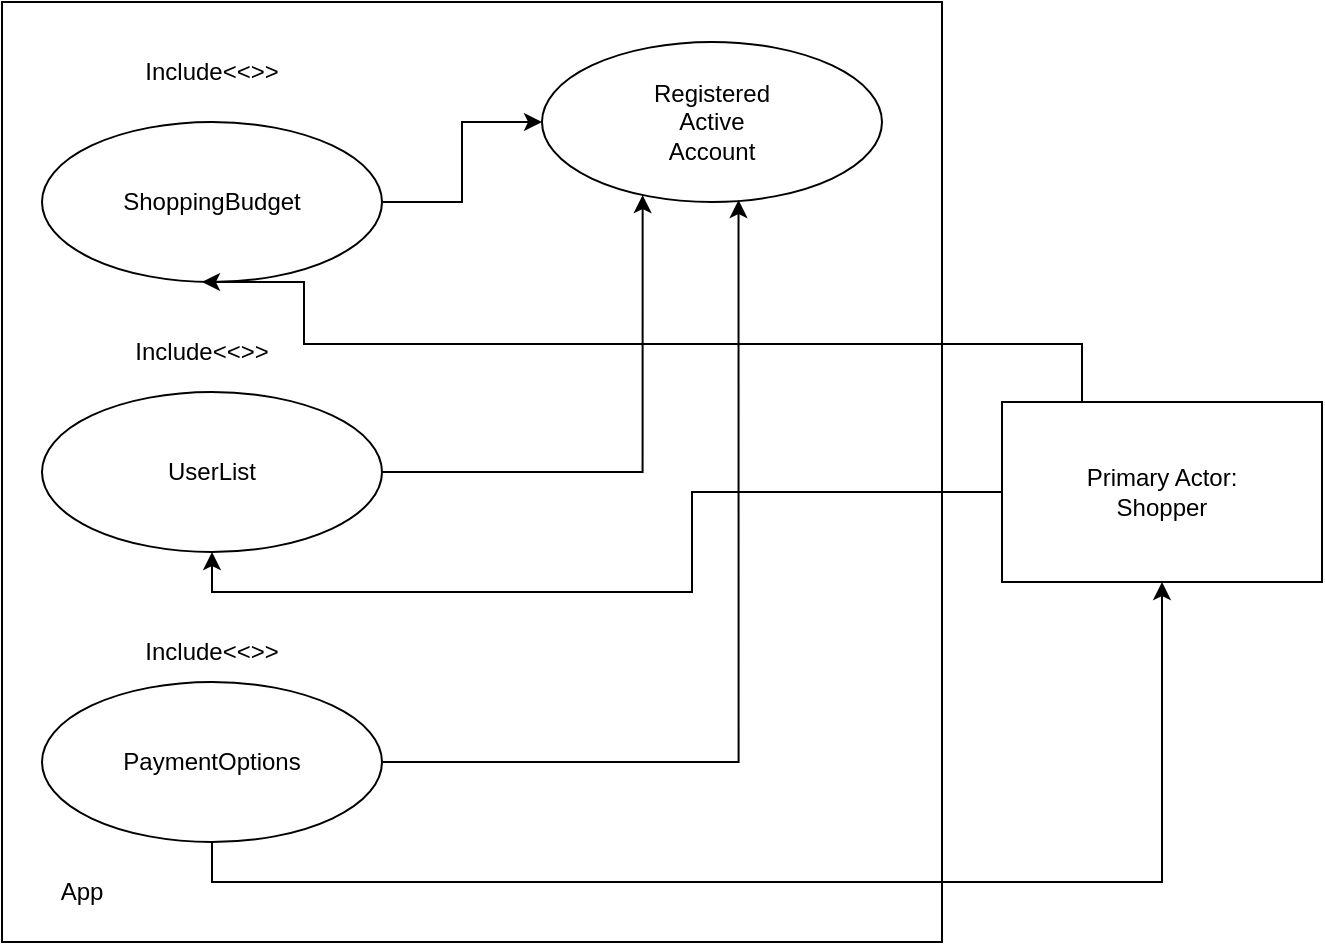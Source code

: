<mxfile version="22.0.4" type="google" pages="4">
  <diagram name="Use Case 1" id="4dWl3C3BqsDxm5pRTNil">
    <mxGraphModel grid="1" page="1" gridSize="10" guides="1" tooltips="1" connect="1" arrows="1" fold="1" pageScale="1" pageWidth="850" pageHeight="1100" math="0" shadow="0">
      <root>
        <mxCell id="0" />
        <mxCell id="1" parent="0" />
        <mxCell id="tPHH5LvpKrj1Zh-4ouin-3" value="" style="whiteSpace=wrap;html=1;aspect=fixed;movable=0;resizable=0;rotatable=0;deletable=0;editable=0;locked=1;connectable=0;" vertex="1" parent="1">
          <mxGeometry x="100" y="340" width="470" height="470" as="geometry" />
        </mxCell>
        <mxCell id="S-r0DbbaNNVGj2L4OJw4-16" style="edgeStyle=orthogonalEdgeStyle;rounded=0;orthogonalLoop=1;jettySize=auto;html=1;entryX=0;entryY=0.5;entryDx=0;entryDy=0;" edge="1" parent="1" source="S-r0DbbaNNVGj2L4OJw4-2" target="S-r0DbbaNNVGj2L4OJw4-5">
          <mxGeometry relative="1" as="geometry" />
        </mxCell>
        <mxCell id="S-r0DbbaNNVGj2L4OJw4-2" value="" style="ellipse;whiteSpace=wrap;html=1;" vertex="1" parent="1">
          <mxGeometry x="120" y="400" width="170" height="80" as="geometry" />
        </mxCell>
        <mxCell id="8sWHWByPM8JBnApjbtSV-1" style="edgeStyle=orthogonalEdgeStyle;rounded=0;orthogonalLoop=1;jettySize=auto;html=1;exitX=0.5;exitY=1;exitDx=0;exitDy=0;entryX=0.5;entryY=1;entryDx=0;entryDy=0;" edge="1" parent="1" source="S-r0DbbaNNVGj2L4OJw4-3" target="S-r0DbbaNNVGj2L4OJw4-6">
          <mxGeometry relative="1" as="geometry" />
        </mxCell>
        <mxCell id="S-r0DbbaNNVGj2L4OJw4-3" value="" style="ellipse;whiteSpace=wrap;html=1;" vertex="1" parent="1">
          <mxGeometry x="120" y="680" width="170" height="80" as="geometry" />
        </mxCell>
        <mxCell id="S-r0DbbaNNVGj2L4OJw4-4" value="" style="ellipse;whiteSpace=wrap;html=1;" vertex="1" parent="1">
          <mxGeometry x="120" y="535" width="170" height="80" as="geometry" />
        </mxCell>
        <mxCell id="S-r0DbbaNNVGj2L4OJw4-5" value="" style="ellipse;whiteSpace=wrap;html=1;" vertex="1" parent="1">
          <mxGeometry x="370" y="360" width="170" height="80" as="geometry" />
        </mxCell>
        <mxCell id="S-r0DbbaNNVGj2L4OJw4-19" style="edgeStyle=orthogonalEdgeStyle;rounded=0;orthogonalLoop=1;jettySize=auto;html=1;entryX=0.5;entryY=1;entryDx=0;entryDy=0;" edge="1" parent="1" source="S-r0DbbaNNVGj2L4OJw4-6" target="S-r0DbbaNNVGj2L4OJw4-4">
          <mxGeometry relative="1" as="geometry" />
        </mxCell>
        <mxCell id="S-r0DbbaNNVGj2L4OJw4-20" style="edgeStyle=orthogonalEdgeStyle;rounded=0;orthogonalLoop=1;jettySize=auto;html=1;exitX=0;exitY=0;exitDx=0;exitDy=0;" edge="1" parent="1">
          <mxGeometry relative="1" as="geometry">
            <mxPoint x="200" y="480" as="targetPoint" />
            <mxPoint x="640" y="560" as="sourcePoint" />
            <Array as="points">
              <mxPoint x="640" y="511" />
              <mxPoint x="251" y="511" />
            </Array>
          </mxGeometry>
        </mxCell>
        <mxCell id="S-r0DbbaNNVGj2L4OJw4-6" value="" style="rounded=0;whiteSpace=wrap;html=1;" vertex="1" parent="1">
          <mxGeometry x="600" y="540" width="160" height="90" as="geometry" />
        </mxCell>
        <mxCell id="S-r0DbbaNNVGj2L4OJw4-9" value="App" style="text;html=1;strokeColor=none;fillColor=none;align=center;verticalAlign=middle;whiteSpace=wrap;rounded=0;" vertex="1" parent="1">
          <mxGeometry x="110" y="770" width="60" height="30" as="geometry" />
        </mxCell>
        <mxCell id="S-r0DbbaNNVGj2L4OJw4-10" value="Registered Active Account" style="text;html=1;strokeColor=none;fillColor=none;align=center;verticalAlign=middle;whiteSpace=wrap;rounded=0;" vertex="1" parent="1">
          <mxGeometry x="425" y="385" width="60" height="30" as="geometry" />
        </mxCell>
        <mxCell id="S-r0DbbaNNVGj2L4OJw4-11" value="ShoppingBudget" style="text;html=1;strokeColor=none;fillColor=none;align=center;verticalAlign=middle;whiteSpace=wrap;rounded=0;" vertex="1" parent="1">
          <mxGeometry x="175" y="425" width="60" height="30" as="geometry" />
        </mxCell>
        <mxCell id="S-r0DbbaNNVGj2L4OJw4-12" value="UserList" style="text;html=1;strokeColor=none;fillColor=none;align=center;verticalAlign=middle;whiteSpace=wrap;rounded=0;" vertex="1" parent="1">
          <mxGeometry x="175" y="560" width="60" height="30" as="geometry" />
        </mxCell>
        <mxCell id="S-r0DbbaNNVGj2L4OJw4-13" value="Primary Actor:&lt;br&gt;Shopper" style="text;html=1;strokeColor=none;fillColor=none;align=center;verticalAlign=middle;whiteSpace=wrap;rounded=0;" vertex="1" parent="1">
          <mxGeometry x="640" y="570" width="80" height="30" as="geometry" />
        </mxCell>
        <mxCell id="S-r0DbbaNNVGj2L4OJw4-17" style="edgeStyle=orthogonalEdgeStyle;rounded=0;orthogonalLoop=1;jettySize=auto;html=1;entryX=0.296;entryY=0.957;entryDx=0;entryDy=0;entryPerimeter=0;" edge="1" parent="1" source="S-r0DbbaNNVGj2L4OJw4-4" target="S-r0DbbaNNVGj2L4OJw4-5">
          <mxGeometry relative="1" as="geometry" />
        </mxCell>
        <mxCell id="S-r0DbbaNNVGj2L4OJw4-18" style="edgeStyle=orthogonalEdgeStyle;rounded=0;orthogonalLoop=1;jettySize=auto;html=1;entryX=0.578;entryY=0.988;entryDx=0;entryDy=0;entryPerimeter=0;" edge="1" parent="1" source="S-r0DbbaNNVGj2L4OJw4-3" target="S-r0DbbaNNVGj2L4OJw4-5">
          <mxGeometry relative="1" as="geometry" />
        </mxCell>
        <mxCell id="S-r0DbbaNNVGj2L4OJw4-21" value="Include&amp;lt;&amp;lt;&amp;gt;&amp;gt;" style="text;html=1;strokeColor=none;fillColor=none;align=center;verticalAlign=middle;whiteSpace=wrap;rounded=0;" vertex="1" parent="1">
          <mxGeometry x="175" y="360" width="60" height="30" as="geometry" />
        </mxCell>
        <mxCell id="S-r0DbbaNNVGj2L4OJw4-22" value="Include&amp;lt;&amp;lt;&amp;gt;&amp;gt;" style="text;html=1;strokeColor=none;fillColor=none;align=center;verticalAlign=middle;whiteSpace=wrap;rounded=0;" vertex="1" parent="1">
          <mxGeometry x="170" y="500" width="60" height="30" as="geometry" />
        </mxCell>
        <mxCell id="S-r0DbbaNNVGj2L4OJw4-23" value="Include&amp;lt;&amp;lt;&amp;gt;&amp;gt;" style="text;html=1;strokeColor=none;fillColor=none;align=center;verticalAlign=middle;whiteSpace=wrap;rounded=0;" vertex="1" parent="1">
          <mxGeometry x="175" y="650" width="60" height="30" as="geometry" />
        </mxCell>
        <mxCell id="S-r0DbbaNNVGj2L4OJw4-24" value="PaymentOptions" style="text;html=1;strokeColor=none;fillColor=none;align=center;verticalAlign=middle;whiteSpace=wrap;rounded=0;" vertex="1" parent="1">
          <mxGeometry x="175" y="705" width="60" height="30" as="geometry" />
        </mxCell>
      </root>
    </mxGraphModel>
  </diagram>
  <diagram id="XiGEuBwpa1EG0zmIig-k" name="Use Case 2">
    <mxGraphModel grid="1" page="1" gridSize="10" guides="1" tooltips="1" connect="1" arrows="1" fold="1" pageScale="1" pageWidth="850" pageHeight="1100" math="0" shadow="0">
      <root>
        <mxCell id="0" />
        <mxCell id="1" parent="0" />
        <mxCell id="9l7Sa7kTapyezF2Hz5VH-1" value="" style="whiteSpace=wrap;html=1;aspect=fixed;movable=0;resizable=0;rotatable=0;deletable=0;editable=0;locked=1;connectable=0;" vertex="1" parent="1">
          <mxGeometry x="70" y="150" width="470" height="470" as="geometry" />
        </mxCell>
        <mxCell id="9l7Sa7kTapyezF2Hz5VH-2" style="edgeStyle=orthogonalEdgeStyle;rounded=0;orthogonalLoop=1;jettySize=auto;html=1;entryX=0;entryY=0.5;entryDx=0;entryDy=0;" edge="1" parent="1" source="9l7Sa7kTapyezF2Hz5VH-3" target="9l7Sa7kTapyezF2Hz5VH-6">
          <mxGeometry relative="1" as="geometry" />
        </mxCell>
        <mxCell id="97UHl9bPOVz3JBbMA9xa-2" style="edgeStyle=orthogonalEdgeStyle;rounded=0;orthogonalLoop=1;jettySize=auto;html=1;exitX=0;exitY=0.5;exitDx=0;exitDy=0;entryX=0;entryY=0.5;entryDx=0;entryDy=0;" edge="1" parent="1" source="9l7Sa7kTapyezF2Hz5VH-3" target="9l7Sa7kTapyezF2Hz5VH-4">
          <mxGeometry relative="1" as="geometry">
            <Array as="points">
              <mxPoint x="50" y="250" />
              <mxPoint x="50" y="530" />
            </Array>
          </mxGeometry>
        </mxCell>
        <mxCell id="9l7Sa7kTapyezF2Hz5VH-3" value="" style="ellipse;whiteSpace=wrap;html=1;" vertex="1" parent="1">
          <mxGeometry x="90" y="210" width="170" height="80" as="geometry" />
        </mxCell>
        <mxCell id="97UHl9bPOVz3JBbMA9xa-4" style="edgeStyle=orthogonalEdgeStyle;rounded=0;orthogonalLoop=1;jettySize=auto;html=1;exitX=1;exitY=0;exitDx=0;exitDy=0;entryX=1;entryY=1;entryDx=0;entryDy=0;" edge="1" parent="1" source="9l7Sa7kTapyezF2Hz5VH-4" target="9l7Sa7kTapyezF2Hz5VH-3">
          <mxGeometry relative="1" as="geometry">
            <Array as="points">
              <mxPoint x="290" y="502" />
              <mxPoint x="290" y="278" />
            </Array>
          </mxGeometry>
        </mxCell>
        <mxCell id="9l7Sa7kTapyezF2Hz5VH-4" value="" style="ellipse;whiteSpace=wrap;html=1;" vertex="1" parent="1">
          <mxGeometry x="90" y="490" width="170" height="80" as="geometry" />
        </mxCell>
        <mxCell id="97UHl9bPOVz3JBbMA9xa-1" style="edgeStyle=orthogonalEdgeStyle;rounded=0;orthogonalLoop=1;jettySize=auto;html=1;exitX=0;exitY=0;exitDx=0;exitDy=0;entryX=0;entryY=1;entryDx=0;entryDy=0;" edge="1" parent="1" source="9l7Sa7kTapyezF2Hz5VH-5" target="9l7Sa7kTapyezF2Hz5VH-3">
          <mxGeometry relative="1" as="geometry" />
        </mxCell>
        <mxCell id="9l7Sa7kTapyezF2Hz5VH-5" value="" style="ellipse;whiteSpace=wrap;html=1;" vertex="1" parent="1">
          <mxGeometry x="90" y="345" width="170" height="80" as="geometry" />
        </mxCell>
        <mxCell id="9l7Sa7kTapyezF2Hz5VH-6" value="" style="ellipse;whiteSpace=wrap;html=1;" vertex="1" parent="1">
          <mxGeometry x="340" y="170" width="170" height="80" as="geometry" />
        </mxCell>
        <mxCell id="9l7Sa7kTapyezF2Hz5VH-7" style="edgeStyle=orthogonalEdgeStyle;rounded=0;orthogonalLoop=1;jettySize=auto;html=1;entryX=0.5;entryY=1;entryDx=0;entryDy=0;" edge="1" parent="1" source="9l7Sa7kTapyezF2Hz5VH-9" target="9l7Sa7kTapyezF2Hz5VH-5">
          <mxGeometry relative="1" as="geometry" />
        </mxCell>
        <mxCell id="9l7Sa7kTapyezF2Hz5VH-9" value="" style="rounded=0;whiteSpace=wrap;html=1;" vertex="1" parent="1">
          <mxGeometry x="570" y="350" width="160" height="90" as="geometry" />
        </mxCell>
        <mxCell id="9l7Sa7kTapyezF2Hz5VH-10" value="App" style="text;html=1;strokeColor=none;fillColor=none;align=center;verticalAlign=middle;whiteSpace=wrap;rounded=0;" vertex="1" parent="1">
          <mxGeometry x="80" y="580" width="60" height="30" as="geometry" />
        </mxCell>
        <mxCell id="9l7Sa7kTapyezF2Hz5VH-11" value="LocalStoreDeals" style="text;html=1;strokeColor=none;fillColor=none;align=center;verticalAlign=middle;whiteSpace=wrap;rounded=0;" vertex="1" parent="1">
          <mxGeometry x="395" y="195" width="60" height="30" as="geometry" />
        </mxCell>
        <mxCell id="9l7Sa7kTapyezF2Hz5VH-12" value="RecommendedCoupons" style="text;html=1;strokeColor=none;fillColor=none;align=center;verticalAlign=middle;whiteSpace=wrap;rounded=0;" vertex="1" parent="1">
          <mxGeometry x="145" y="235" width="60" height="30" as="geometry" />
        </mxCell>
        <mxCell id="9l7Sa7kTapyezF2Hz5VH-13" value="UserCart" style="text;html=1;strokeColor=none;fillColor=none;align=center;verticalAlign=middle;whiteSpace=wrap;rounded=0;" vertex="1" parent="1">
          <mxGeometry x="145" y="370" width="60" height="30" as="geometry" />
        </mxCell>
        <mxCell id="9l7Sa7kTapyezF2Hz5VH-14" value="Primary Actor:&lt;br&gt;Shopper" style="text;html=1;strokeColor=none;fillColor=none;align=center;verticalAlign=middle;whiteSpace=wrap;rounded=0;" vertex="1" parent="1">
          <mxGeometry x="610" y="380" width="80" height="30" as="geometry" />
        </mxCell>
        <mxCell id="9l7Sa7kTapyezF2Hz5VH-15" style="edgeStyle=orthogonalEdgeStyle;rounded=0;orthogonalLoop=1;jettySize=auto;html=1;entryX=0.296;entryY=0.957;entryDx=0;entryDy=0;entryPerimeter=0;" edge="1" parent="1" source="9l7Sa7kTapyezF2Hz5VH-5" target="9l7Sa7kTapyezF2Hz5VH-6">
          <mxGeometry relative="1" as="geometry" />
        </mxCell>
        <mxCell id="9l7Sa7kTapyezF2Hz5VH-16" style="edgeStyle=orthogonalEdgeStyle;rounded=0;orthogonalLoop=1;jettySize=auto;html=1;entryX=0.578;entryY=0.988;entryDx=0;entryDy=0;entryPerimeter=0;" edge="1" parent="1" source="9l7Sa7kTapyezF2Hz5VH-4" target="9l7Sa7kTapyezF2Hz5VH-6">
          <mxGeometry relative="1" as="geometry" />
        </mxCell>
        <mxCell id="9l7Sa7kTapyezF2Hz5VH-17" value="Include&amp;lt;&amp;lt;&amp;gt;&amp;gt;" style="text;html=1;strokeColor=none;fillColor=none;align=center;verticalAlign=middle;whiteSpace=wrap;rounded=0;" vertex="1" parent="1">
          <mxGeometry x="145" y="170" width="60" height="30" as="geometry" />
        </mxCell>
        <mxCell id="9l7Sa7kTapyezF2Hz5VH-18" value="Include&amp;lt;&amp;lt;&amp;gt;&amp;gt;" style="text;html=1;strokeColor=none;fillColor=none;align=center;verticalAlign=middle;whiteSpace=wrap;rounded=0;" vertex="1" parent="1">
          <mxGeometry x="140" y="310" width="60" height="30" as="geometry" />
        </mxCell>
        <mxCell id="9l7Sa7kTapyezF2Hz5VH-19" value="Include&amp;lt;&amp;lt;&amp;gt;&amp;gt;" style="text;html=1;strokeColor=none;fillColor=none;align=center;verticalAlign=middle;whiteSpace=wrap;rounded=0;" vertex="1" parent="1">
          <mxGeometry x="145" y="460" width="60" height="30" as="geometry" />
        </mxCell>
        <mxCell id="9l7Sa7kTapyezF2Hz5VH-20" value="CouponErrors" style="text;html=1;strokeColor=none;fillColor=none;align=center;verticalAlign=middle;whiteSpace=wrap;rounded=0;" vertex="1" parent="1">
          <mxGeometry x="145" y="515" width="60" height="30" as="geometry" />
        </mxCell>
      </root>
    </mxGraphModel>
  </diagram>
  <diagram id="c6kUl6PhFpSRR-KVWZ63" name="Use Case 3">
    <mxGraphModel grid="1" page="1" gridSize="10" guides="1" tooltips="1" connect="1" arrows="1" fold="1" pageScale="1" pageWidth="850" pageHeight="1100" math="0" shadow="0">
      <root>
        <mxCell id="0" />
        <mxCell id="1" parent="0" />
        <mxCell id="h4JZD5yoB4ZqkTn6EdGy-1" value="" style="whiteSpace=wrap;html=1;aspect=fixed;movable=0;resizable=0;rotatable=0;deletable=0;editable=0;locked=1;connectable=0;" vertex="1" parent="1">
          <mxGeometry x="110" y="180" width="490" height="490" as="geometry" />
        </mxCell>
        <mxCell id="h4JZD5yoB4ZqkTn6EdGy-2" style="edgeStyle=orthogonalEdgeStyle;rounded=0;orthogonalLoop=1;jettySize=auto;html=1;entryX=0;entryY=0.5;entryDx=0;entryDy=0;" edge="1" parent="1" source="h4JZD5yoB4ZqkTn6EdGy-3" target="h4JZD5yoB4ZqkTn6EdGy-6">
          <mxGeometry relative="1" as="geometry" />
        </mxCell>
        <mxCell id="hKpvs5sNS6op_rLz_QYl-6" style="edgeStyle=orthogonalEdgeStyle;rounded=0;orthogonalLoop=1;jettySize=auto;html=1;exitX=0;exitY=0.5;exitDx=0;exitDy=0;entryX=0;entryY=0.5;entryDx=0;entryDy=0;" edge="1" parent="1" source="h4JZD5yoB4ZqkTn6EdGy-3" target="h4JZD5yoB4ZqkTn6EdGy-4">
          <mxGeometry relative="1" as="geometry">
            <Array as="points">
              <mxPoint x="90" y="280" />
              <mxPoint x="90" y="560" />
            </Array>
          </mxGeometry>
        </mxCell>
        <mxCell id="h4JZD5yoB4ZqkTn6EdGy-3" value="" style="ellipse;whiteSpace=wrap;html=1;" vertex="1" parent="1">
          <mxGeometry x="130" y="240" width="170" height="80" as="geometry" />
        </mxCell>
        <mxCell id="hKpvs5sNS6op_rLz_QYl-5" style="edgeStyle=orthogonalEdgeStyle;rounded=0;orthogonalLoop=1;jettySize=auto;html=1;exitX=0;exitY=0;exitDx=0;exitDy=0;entryX=0;entryY=1;entryDx=0;entryDy=0;" edge="1" parent="1" source="h4JZD5yoB4ZqkTn6EdGy-4" target="h4JZD5yoB4ZqkTn6EdGy-5">
          <mxGeometry relative="1" as="geometry" />
        </mxCell>
        <mxCell id="h4JZD5yoB4ZqkTn6EdGy-4" value="" style="ellipse;whiteSpace=wrap;html=1;" vertex="1" parent="1">
          <mxGeometry x="130" y="520" width="170" height="80" as="geometry" />
        </mxCell>
        <mxCell id="h4JZD5yoB4ZqkTn6EdGy-5" value="" style="ellipse;whiteSpace=wrap;html=1;" vertex="1" parent="1">
          <mxGeometry x="130" y="375" width="170" height="80" as="geometry" />
        </mxCell>
        <mxCell id="h4JZD5yoB4ZqkTn6EdGy-6" value="" style="ellipse;whiteSpace=wrap;html=1;" vertex="1" parent="1">
          <mxGeometry x="380" y="200" width="170" height="80" as="geometry" />
        </mxCell>
        <mxCell id="h4JZD5yoB4ZqkTn6EdGy-7" style="edgeStyle=orthogonalEdgeStyle;rounded=0;orthogonalLoop=1;jettySize=auto;html=1;entryX=0.5;entryY=1;entryDx=0;entryDy=0;" edge="1" parent="1" source="h4JZD5yoB4ZqkTn6EdGy-9" target="h4JZD5yoB4ZqkTn6EdGy-5">
          <mxGeometry relative="1" as="geometry" />
        </mxCell>
        <mxCell id="h4JZD5yoB4ZqkTn6EdGy-8" style="edgeStyle=orthogonalEdgeStyle;rounded=0;orthogonalLoop=1;jettySize=auto;html=1;exitX=0;exitY=0;exitDx=0;exitDy=0;" edge="1" parent="1">
          <mxGeometry relative="1" as="geometry">
            <mxPoint x="210" y="320" as="targetPoint" />
            <mxPoint x="650" y="400" as="sourcePoint" />
            <Array as="points">
              <mxPoint x="650" y="351" />
              <mxPoint x="261" y="351" />
            </Array>
          </mxGeometry>
        </mxCell>
        <mxCell id="h4JZD5yoB4ZqkTn6EdGy-9" value="" style="rounded=0;whiteSpace=wrap;html=1;" vertex="1" parent="1">
          <mxGeometry x="610" y="380" width="160" height="90" as="geometry" />
        </mxCell>
        <mxCell id="h4JZD5yoB4ZqkTn6EdGy-10" value="App" style="text;html=1;strokeColor=none;fillColor=none;align=center;verticalAlign=middle;whiteSpace=wrap;rounded=0;" vertex="1" parent="1">
          <mxGeometry x="120" y="610" width="60" height="30" as="geometry" />
        </mxCell>
        <mxCell id="h4JZD5yoB4ZqkTn6EdGy-11" value="LocalStoreDatabase" style="text;html=1;strokeColor=none;fillColor=none;align=center;verticalAlign=middle;whiteSpace=wrap;rounded=0;" vertex="1" parent="1">
          <mxGeometry x="435" y="225" width="60" height="30" as="geometry" />
        </mxCell>
        <mxCell id="h4JZD5yoB4ZqkTn6EdGy-12" value="LocalStoreDeals" style="text;html=1;strokeColor=none;fillColor=none;align=center;verticalAlign=middle;whiteSpace=wrap;rounded=0;" vertex="1" parent="1">
          <mxGeometry x="185" y="265" width="60" height="30" as="geometry" />
        </mxCell>
        <mxCell id="h4JZD5yoB4ZqkTn6EdGy-13" value="UserList" style="text;html=1;strokeColor=none;fillColor=none;align=center;verticalAlign=middle;whiteSpace=wrap;rounded=0;" vertex="1" parent="1">
          <mxGeometry x="185" y="400" width="60" height="30" as="geometry" />
        </mxCell>
        <mxCell id="h4JZD5yoB4ZqkTn6EdGy-14" value="Primary Actor:&lt;br&gt;Shopper" style="text;html=1;strokeColor=none;fillColor=none;align=center;verticalAlign=middle;whiteSpace=wrap;rounded=0;" vertex="1" parent="1">
          <mxGeometry x="650" y="410" width="80" height="30" as="geometry" />
        </mxCell>
        <mxCell id="h4JZD5yoB4ZqkTn6EdGy-15" style="edgeStyle=orthogonalEdgeStyle;rounded=0;orthogonalLoop=1;jettySize=auto;html=1;entryX=0.296;entryY=0.957;entryDx=0;entryDy=0;entryPerimeter=0;" edge="1" parent="1" source="h4JZD5yoB4ZqkTn6EdGy-5" target="h4JZD5yoB4ZqkTn6EdGy-6">
          <mxGeometry relative="1" as="geometry" />
        </mxCell>
        <mxCell id="h4JZD5yoB4ZqkTn6EdGy-16" style="edgeStyle=orthogonalEdgeStyle;rounded=0;orthogonalLoop=1;jettySize=auto;html=1;entryX=0.578;entryY=0.988;entryDx=0;entryDy=0;entryPerimeter=0;" edge="1" parent="1" source="h4JZD5yoB4ZqkTn6EdGy-4" target="h4JZD5yoB4ZqkTn6EdGy-6">
          <mxGeometry relative="1" as="geometry" />
        </mxCell>
        <mxCell id="h4JZD5yoB4ZqkTn6EdGy-17" value="Include&amp;lt;&amp;lt;&amp;gt;&amp;gt;" style="text;html=1;strokeColor=none;fillColor=none;align=center;verticalAlign=middle;whiteSpace=wrap;rounded=0;" vertex="1" parent="1">
          <mxGeometry x="185" y="200" width="60" height="30" as="geometry" />
        </mxCell>
        <mxCell id="h4JZD5yoB4ZqkTn6EdGy-18" value="Include&amp;lt;&amp;lt;&amp;gt;&amp;gt;" style="text;html=1;strokeColor=none;fillColor=none;align=center;verticalAlign=middle;whiteSpace=wrap;rounded=0;" vertex="1" parent="1">
          <mxGeometry x="180" y="340" width="60" height="30" as="geometry" />
        </mxCell>
        <mxCell id="h4JZD5yoB4ZqkTn6EdGy-19" value="Include&amp;lt;&amp;lt;&amp;gt;&amp;gt;" style="text;html=1;strokeColor=none;fillColor=none;align=center;verticalAlign=middle;whiteSpace=wrap;rounded=0;" vertex="1" parent="1">
          <mxGeometry x="185" y="490" width="60" height="30" as="geometry" />
        </mxCell>
        <mxCell id="h4JZD5yoB4ZqkTn6EdGy-20" value="ItemAvailabilityError" style="text;html=1;strokeColor=none;fillColor=none;align=center;verticalAlign=middle;whiteSpace=wrap;rounded=0;" vertex="1" parent="1">
          <mxGeometry x="185" y="545" width="60" height="30" as="geometry" />
        </mxCell>
        <mxCell id="hKpvs5sNS6op_rLz_QYl-4" style="edgeStyle=orthogonalEdgeStyle;rounded=0;orthogonalLoop=1;jettySize=auto;html=1;exitX=1;exitY=0.5;exitDx=0;exitDy=0;entryX=1;entryY=1;entryDx=0;entryDy=0;" edge="1" parent="1" source="hKpvs5sNS6op_rLz_QYl-1" target="h4JZD5yoB4ZqkTn6EdGy-6">
          <mxGeometry relative="1" as="geometry" />
        </mxCell>
        <mxCell id="hKpvs5sNS6op_rLz_QYl-1" value="" style="ellipse;whiteSpace=wrap;html=1;" vertex="1" parent="1">
          <mxGeometry x="325" y="575" width="170" height="80" as="geometry" />
        </mxCell>
        <mxCell id="hKpvs5sNS6op_rLz_QYl-2" value="OperatingHoursError" style="text;html=1;strokeColor=none;fillColor=none;align=center;verticalAlign=middle;whiteSpace=wrap;rounded=0;" vertex="1" parent="1">
          <mxGeometry x="380" y="600" width="60" height="30" as="geometry" />
        </mxCell>
        <mxCell id="hKpvs5sNS6op_rLz_QYl-3" value="Include&amp;lt;&amp;lt;&amp;gt;&amp;gt;" style="text;html=1;strokeColor=none;fillColor=none;align=center;verticalAlign=middle;whiteSpace=wrap;rounded=0;" vertex="1" parent="1">
          <mxGeometry x="265" y="625" width="60" height="30" as="geometry" />
        </mxCell>
      </root>
    </mxGraphModel>
  </diagram>
  <diagram id="uUsaGT9NmrfFVJfmL1qj" name="Use Case 4">
    <mxGraphModel grid="1" page="1" gridSize="10" guides="1" tooltips="1" connect="1" arrows="1" fold="1" pageScale="1" pageWidth="850" pageHeight="1100" math="0" shadow="0">
      <root>
        <mxCell id="0" />
        <mxCell id="1" parent="0" />
        <mxCell id="_BkdP2T1Q0KS75CU49du-1" value="" style="whiteSpace=wrap;html=1;aspect=fixed;movable=0;resizable=0;rotatable=0;deletable=0;editable=0;locked=1;connectable=0;" vertex="1" parent="1">
          <mxGeometry x="100" y="160" width="470" height="470" as="geometry" />
        </mxCell>
        <mxCell id="_BkdP2T1Q0KS75CU49du-2" style="edgeStyle=orthogonalEdgeStyle;rounded=0;orthogonalLoop=1;jettySize=auto;html=1;entryX=0;entryY=0.5;entryDx=0;entryDy=0;" edge="1" parent="1" source="_BkdP2T1Q0KS75CU49du-3" target="_BkdP2T1Q0KS75CU49du-6">
          <mxGeometry relative="1" as="geometry" />
        </mxCell>
        <mxCell id="_BkdP2T1Q0KS75CU49du-3" value="" style="ellipse;whiteSpace=wrap;html=1;" vertex="1" parent="1">
          <mxGeometry x="120" y="220" width="170" height="80" as="geometry" />
        </mxCell>
        <mxCell id="uZXFf8IUFhc_RnlqoXrG-1" style="edgeStyle=orthogonalEdgeStyle;rounded=0;orthogonalLoop=1;jettySize=auto;html=1;exitX=0;exitY=0.5;exitDx=0;exitDy=0;entryX=0;entryY=0.5;entryDx=0;entryDy=0;" edge="1" parent="1" source="_BkdP2T1Q0KS75CU49du-4" target="_BkdP2T1Q0KS75CU49du-3">
          <mxGeometry relative="1" as="geometry">
            <Array as="points">
              <mxPoint x="70" y="540" />
              <mxPoint x="70" y="260" />
            </Array>
          </mxGeometry>
        </mxCell>
        <mxCell id="_BkdP2T1Q0KS75CU49du-4" value="" style="ellipse;whiteSpace=wrap;html=1;" vertex="1" parent="1">
          <mxGeometry x="120" y="500" width="170" height="80" as="geometry" />
        </mxCell>
        <mxCell id="uZXFf8IUFhc_RnlqoXrG-2" style="edgeStyle=orthogonalEdgeStyle;rounded=0;orthogonalLoop=1;jettySize=auto;html=1;exitX=0;exitY=0;exitDx=0;exitDy=0;entryX=0;entryY=1;entryDx=0;entryDy=0;" edge="1" parent="1" source="_BkdP2T1Q0KS75CU49du-5" target="_BkdP2T1Q0KS75CU49du-3">
          <mxGeometry relative="1" as="geometry" />
        </mxCell>
        <mxCell id="uZXFf8IUFhc_RnlqoXrG-3" style="edgeStyle=orthogonalEdgeStyle;rounded=0;orthogonalLoop=1;jettySize=auto;html=1;exitX=0;exitY=1;exitDx=0;exitDy=0;entryX=0;entryY=0;entryDx=0;entryDy=0;" edge="1" parent="1" source="_BkdP2T1Q0KS75CU49du-5" target="_BkdP2T1Q0KS75CU49du-4">
          <mxGeometry relative="1" as="geometry" />
        </mxCell>
        <mxCell id="_BkdP2T1Q0KS75CU49du-5" value="" style="ellipse;whiteSpace=wrap;html=1;" vertex="1" parent="1">
          <mxGeometry x="120" y="355" width="170" height="80" as="geometry" />
        </mxCell>
        <mxCell id="_BkdP2T1Q0KS75CU49du-6" value="" style="ellipse;whiteSpace=wrap;html=1;" vertex="1" parent="1">
          <mxGeometry x="370" y="180" width="170" height="80" as="geometry" />
        </mxCell>
        <mxCell id="_BkdP2T1Q0KS75CU49du-7" style="edgeStyle=orthogonalEdgeStyle;rounded=0;orthogonalLoop=1;jettySize=auto;html=1;entryX=0.5;entryY=1;entryDx=0;entryDy=0;" edge="1" parent="1" source="_BkdP2T1Q0KS75CU49du-9" target="_BkdP2T1Q0KS75CU49du-5">
          <mxGeometry relative="1" as="geometry" />
        </mxCell>
        <mxCell id="_BkdP2T1Q0KS75CU49du-9" value="" style="rounded=0;whiteSpace=wrap;html=1;" vertex="1" parent="1">
          <mxGeometry x="600" y="360" width="160" height="90" as="geometry" />
        </mxCell>
        <mxCell id="_BkdP2T1Q0KS75CU49du-10" value="App" style="text;html=1;strokeColor=none;fillColor=none;align=center;verticalAlign=middle;whiteSpace=wrap;rounded=0;" vertex="1" parent="1">
          <mxGeometry x="110" y="590" width="60" height="30" as="geometry" />
        </mxCell>
        <mxCell id="_BkdP2T1Q0KS75CU49du-11" value="Registered Active Account" style="text;html=1;strokeColor=none;fillColor=none;align=center;verticalAlign=middle;whiteSpace=wrap;rounded=0;" vertex="1" parent="1">
          <mxGeometry x="425" y="205" width="60" height="30" as="geometry" />
        </mxCell>
        <mxCell id="_BkdP2T1Q0KS75CU49du-12" value="RecommendedItems" style="text;html=1;strokeColor=none;fillColor=none;align=center;verticalAlign=middle;whiteSpace=wrap;rounded=0;" vertex="1" parent="1">
          <mxGeometry x="175" y="245" width="60" height="30" as="geometry" />
        </mxCell>
        <mxCell id="_BkdP2T1Q0KS75CU49du-13" value="PurchaseHistory" style="text;html=1;strokeColor=none;fillColor=none;align=center;verticalAlign=middle;whiteSpace=wrap;rounded=0;" vertex="1" parent="1">
          <mxGeometry x="175" y="380" width="60" height="30" as="geometry" />
        </mxCell>
        <mxCell id="_BkdP2T1Q0KS75CU49du-14" value="Primary Actor:&lt;br&gt;Shopper" style="text;html=1;strokeColor=none;fillColor=none;align=center;verticalAlign=middle;whiteSpace=wrap;rounded=0;" vertex="1" parent="1">
          <mxGeometry x="640" y="390" width="80" height="30" as="geometry" />
        </mxCell>
        <mxCell id="_BkdP2T1Q0KS75CU49du-15" style="edgeStyle=orthogonalEdgeStyle;rounded=0;orthogonalLoop=1;jettySize=auto;html=1;entryX=0.296;entryY=0.957;entryDx=0;entryDy=0;entryPerimeter=0;" edge="1" parent="1" source="_BkdP2T1Q0KS75CU49du-5" target="_BkdP2T1Q0KS75CU49du-6">
          <mxGeometry relative="1" as="geometry" />
        </mxCell>
        <mxCell id="_BkdP2T1Q0KS75CU49du-16" style="edgeStyle=orthogonalEdgeStyle;rounded=0;orthogonalLoop=1;jettySize=auto;html=1;entryX=0.578;entryY=0.988;entryDx=0;entryDy=0;entryPerimeter=0;" edge="1" parent="1" source="_BkdP2T1Q0KS75CU49du-4" target="_BkdP2T1Q0KS75CU49du-6">
          <mxGeometry relative="1" as="geometry" />
        </mxCell>
        <mxCell id="_BkdP2T1Q0KS75CU49du-17" value="Include&amp;lt;&amp;lt;&amp;gt;&amp;gt;" style="text;html=1;strokeColor=none;fillColor=none;align=center;verticalAlign=middle;whiteSpace=wrap;rounded=0;" vertex="1" parent="1">
          <mxGeometry x="175" y="180" width="60" height="30" as="geometry" />
        </mxCell>
        <mxCell id="_BkdP2T1Q0KS75CU49du-18" value="Include&amp;lt;&amp;lt;&amp;gt;&amp;gt;" style="text;html=1;strokeColor=none;fillColor=none;align=center;verticalAlign=middle;whiteSpace=wrap;rounded=0;" vertex="1" parent="1">
          <mxGeometry x="170" y="320" width="60" height="30" as="geometry" />
        </mxCell>
        <mxCell id="_BkdP2T1Q0KS75CU49du-19" value="Include&amp;lt;&amp;lt;&amp;gt;&amp;gt;" style="text;html=1;strokeColor=none;fillColor=none;align=center;verticalAlign=middle;whiteSpace=wrap;rounded=0;" vertex="1" parent="1">
          <mxGeometry x="175" y="470" width="60" height="30" as="geometry" />
        </mxCell>
        <mxCell id="_BkdP2T1Q0KS75CU49du-20" value="RecommendationAlgorithm" style="text;html=1;strokeColor=none;fillColor=none;align=center;verticalAlign=middle;whiteSpace=wrap;rounded=0;" vertex="1" parent="1">
          <mxGeometry x="175" y="525" width="60" height="30" as="geometry" />
        </mxCell>
      </root>
    </mxGraphModel>
  </diagram>
</mxfile>

